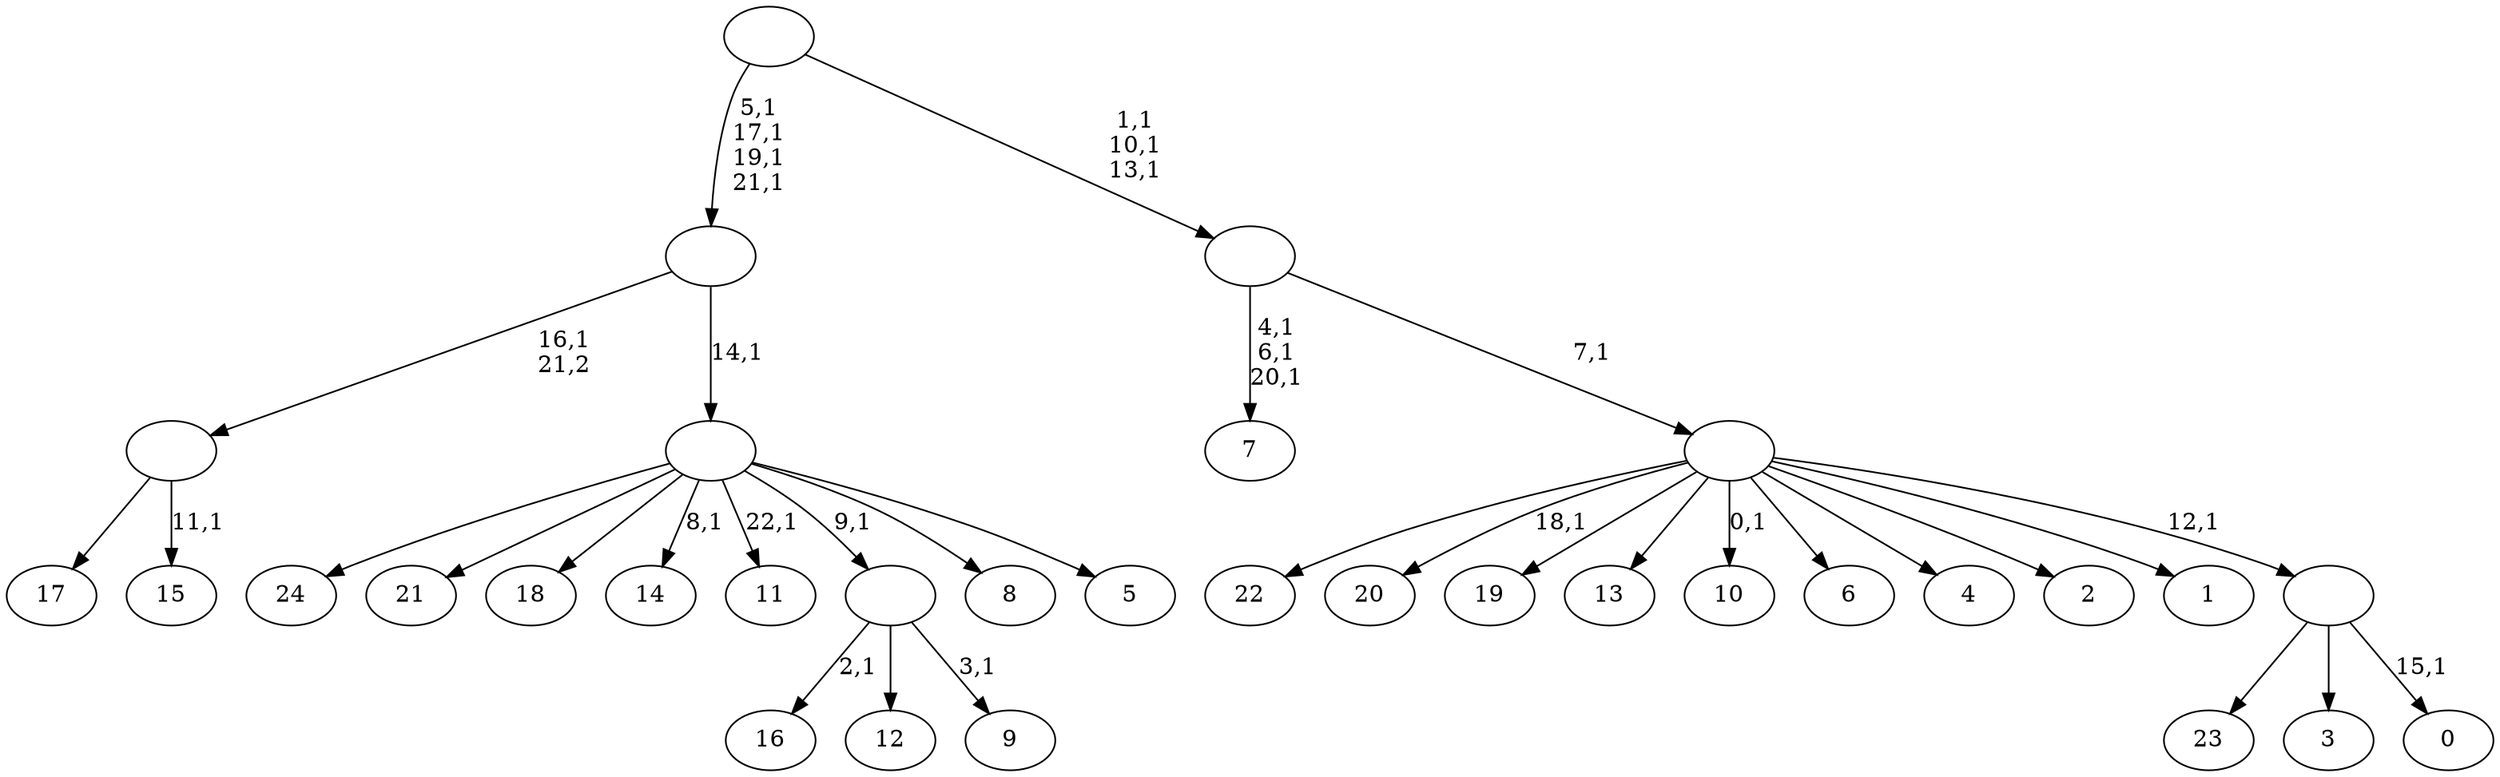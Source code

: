 digraph T {
	48 [label="24"]
	47 [label="23"]
	46 [label="22"]
	45 [label="21"]
	44 [label="20"]
	42 [label="19"]
	41 [label="18"]
	40 [label="17"]
	39 [label="16"]
	37 [label="15"]
	35 [label=""]
	34 [label="14"]
	32 [label="13"]
	31 [label="12"]
	30 [label="11"]
	28 [label="10"]
	26 [label="9"]
	24 [label=""]
	23 [label="8"]
	22 [label="7"]
	18 [label="6"]
	17 [label="5"]
	16 [label=""]
	15 [label=""]
	11 [label="4"]
	10 [label="3"]
	9 [label="2"]
	8 [label="1"]
	7 [label="0"]
	5 [label=""]
	4 [label=""]
	3 [label=""]
	0 [label=""]
	35 -> 37 [label="11,1"]
	35 -> 40 [label=""]
	24 -> 26 [label="3,1"]
	24 -> 39 [label="2,1"]
	24 -> 31 [label=""]
	16 -> 30 [label="22,1"]
	16 -> 34 [label="8,1"]
	16 -> 48 [label=""]
	16 -> 45 [label=""]
	16 -> 41 [label=""]
	16 -> 24 [label="9,1"]
	16 -> 23 [label=""]
	16 -> 17 [label=""]
	15 -> 35 [label="16,1\n21,2"]
	15 -> 16 [label="14,1"]
	5 -> 7 [label="15,1"]
	5 -> 47 [label=""]
	5 -> 10 [label=""]
	4 -> 28 [label="0,1"]
	4 -> 44 [label="18,1"]
	4 -> 46 [label=""]
	4 -> 42 [label=""]
	4 -> 32 [label=""]
	4 -> 18 [label=""]
	4 -> 11 [label=""]
	4 -> 9 [label=""]
	4 -> 8 [label=""]
	4 -> 5 [label="12,1"]
	3 -> 22 [label="4,1\n6,1\n20,1"]
	3 -> 4 [label="7,1"]
	0 -> 3 [label="1,1\n10,1\n13,1"]
	0 -> 15 [label="5,1\n17,1\n19,1\n21,1"]
}
